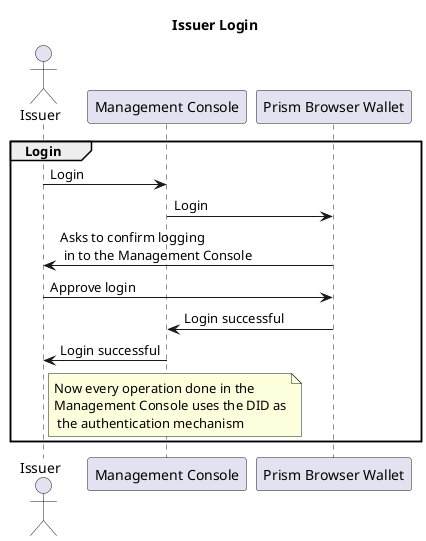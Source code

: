 @startuml
title Issuer Login

actor Issuer
participant "Management Console" as ManagementConsole
participant "Prism Browser Wallet" as BrowserWallet

group Login
    Issuer -> ManagementConsole : Login
    ManagementConsole -> BrowserWallet : Login
    BrowserWallet -> Issuer : Asks to confirm logging\n in to the Management Console
    Issuer -> BrowserWallet : Approve login
    BrowserWallet -> ManagementConsole : Login successful
    ManagementConsole -> Issuer : Login successful
    note right of Issuer : Now every operation done in the\nManagement Console uses the DID as\n the authentication mechanism
end
@enduml
